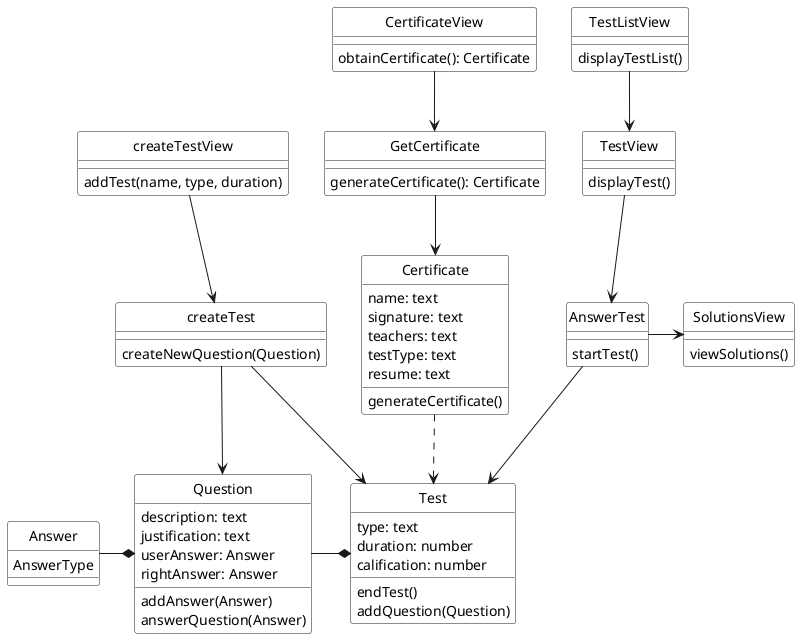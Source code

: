 @startuml analysisClassDiagram
skinparam ClassBackgroundColor white
skinparam classAttributeIconSize 0
hide circle

class Test {
    type: text
    duration: number
    calification: number
    endTest()
    addQuestion(Question)
}

class Question{
    description: text
    justification: text
    userAnswer: Answer
    rightAnswer: Answer
    addAnswer(Answer)
    answerQuestion(Answer)
}

class Answer{
    AnswerType
}

class Certificate {
    name: text
    signature: text
    teachers: text
    testType: text
    resume: text
    generateCertificate()
}

class createTestView{
    addTest(name, type, duration)
}

class createTest{
    createNewQuestion(Question)
}

class TestListView{
    displayTestList()
}

class TestView {
    displayTest()
}

class AnswerTest {
    startTest()
}

class SolutionsView {
    viewSolutions()
}

class CertificateView {
    obtainCertificate(): Certificate
}

class GetCertificate {
    generateCertificate(): Certificate
}

' 
createTestView --> createTest
createTest --> Test
TestListView --> TestView
TestView --> AnswerTest
AnswerTest -r-> SolutionsView
AnswerTest --> Test 
Answer -r-* Question
CertificateView --> GetCertificate
GetCertificate --> Certificate
createTest --> Question
' Dependencias

Certificate ..> Test
Test *-l- Question

@enduml